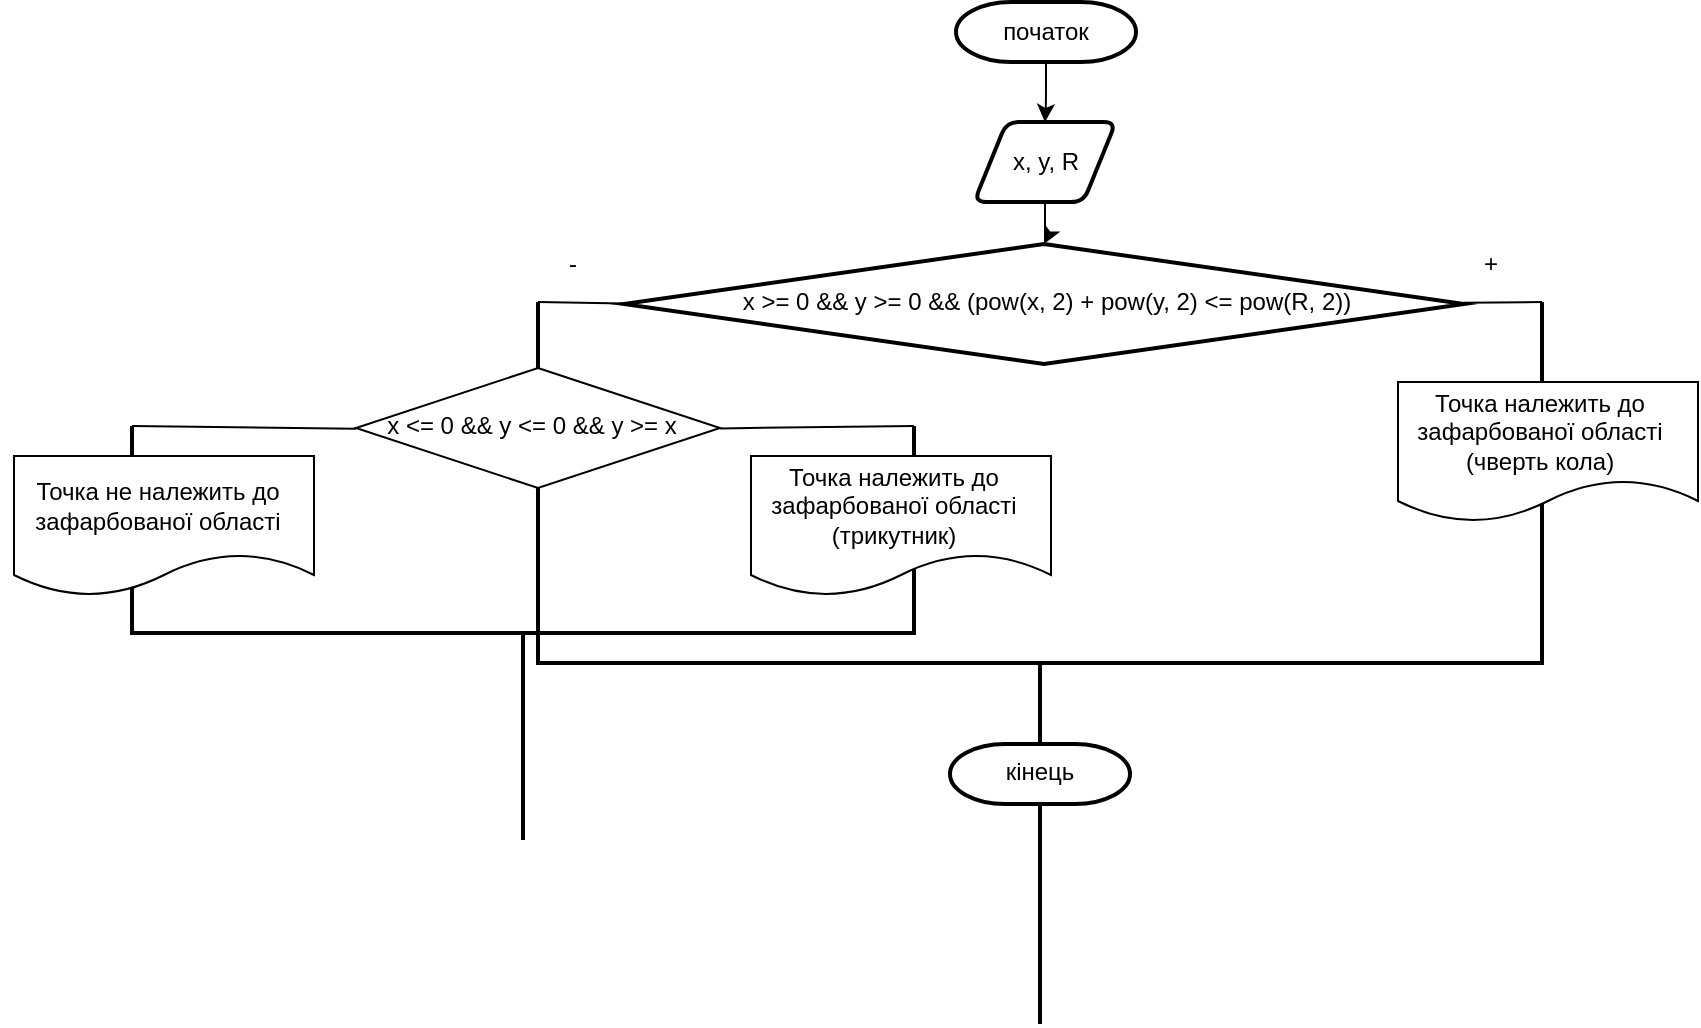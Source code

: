 <mxfile version="24.7.8">
  <diagram id="C5RBs43oDa-KdzZeNtuy" name="Page-1">
    <mxGraphModel dx="1932" dy="672" grid="1" gridSize="10" guides="1" tooltips="1" connect="1" arrows="1" fold="1" page="1" pageScale="1" pageWidth="827" pageHeight="1169" math="0" shadow="0">
      <root>
        <mxCell id="WIyWlLk6GJQsqaUBKTNV-0" />
        <mxCell id="WIyWlLk6GJQsqaUBKTNV-1" parent="WIyWlLk6GJQsqaUBKTNV-0" />
        <mxCell id="s01UQe_8-lCWQOqlGUb--0" value="" style="strokeWidth=2;html=1;shape=mxgraph.flowchart.terminator;whiteSpace=wrap;rounded=1;" parent="WIyWlLk6GJQsqaUBKTNV-1" vertex="1">
          <mxGeometry x="369" y="30" width="90" height="30" as="geometry" />
        </mxCell>
        <mxCell id="sTuavB5TXnjjP-7MNM6C-4" style="edgeStyle=orthogonalEdgeStyle;rounded=1;orthogonalLoop=1;jettySize=auto;html=1;entryX=0.5;entryY=0;entryDx=0;entryDy=0;" parent="WIyWlLk6GJQsqaUBKTNV-1" source="sTuavB5TXnjjP-7MNM6C-0" target="sTuavB5TXnjjP-7MNM6C-2" edge="1">
          <mxGeometry relative="1" as="geometry" />
        </mxCell>
        <mxCell id="sTuavB5TXnjjP-7MNM6C-0" value="початок" style="text;html=1;align=center;verticalAlign=middle;whiteSpace=wrap;rounded=0;" parent="WIyWlLk6GJQsqaUBKTNV-1" vertex="1">
          <mxGeometry x="384" y="30" width="60" height="30" as="geometry" />
        </mxCell>
        <mxCell id="sTuavB5TXnjjP-7MNM6C-2" value="" style="shape=parallelogram;html=1;strokeWidth=2;perimeter=parallelogramPerimeter;whiteSpace=wrap;rounded=1;arcSize=12;size=0.23;" parent="WIyWlLk6GJQsqaUBKTNV-1" vertex="1">
          <mxGeometry x="378" y="90" width="71" height="40" as="geometry" />
        </mxCell>
        <mxCell id="sTuavB5TXnjjP-7MNM6C-3" value="x, y, R" style="text;html=1;align=center;verticalAlign=middle;whiteSpace=wrap;rounded=0;" parent="WIyWlLk6GJQsqaUBKTNV-1" vertex="1">
          <mxGeometry x="384" y="95" width="60" height="30" as="geometry" />
        </mxCell>
        <mxCell id="sTuavB5TXnjjP-7MNM6C-38" value="" style="strokeWidth=2;html=1;shape=mxgraph.flowchart.decision;whiteSpace=wrap;rounded=1;" parent="WIyWlLk6GJQsqaUBKTNV-1" vertex="1">
          <mxGeometry x="203" y="151" width="420" height="60" as="geometry" />
        </mxCell>
        <mxCell id="sTuavB5TXnjjP-7MNM6C-39" value="" style="strokeWidth=2;html=1;shape=mxgraph.flowchart.annotation_2;align=left;labelPosition=right;pointerEvents=1;rounded=1;direction=north;" parent="WIyWlLk6GJQsqaUBKTNV-1" vertex="1">
          <mxGeometry x="160" y="180" width="502" height="361" as="geometry" />
        </mxCell>
        <mxCell id="sTuavB5TXnjjP-7MNM6C-40" value="" style="endArrow=none;html=1;rounded=1;exitX=1;exitY=0;exitDx=0;exitDy=0;exitPerimeter=0;" parent="WIyWlLk6GJQsqaUBKTNV-1" edge="1" source="sTuavB5TXnjjP-7MNM6C-39">
          <mxGeometry width="50" height="50" relative="1" as="geometry">
            <mxPoint x="182" y="180.8" as="sourcePoint" />
            <mxPoint x="203" y="180.8" as="targetPoint" />
          </mxGeometry>
        </mxCell>
        <mxCell id="sTuavB5TXnjjP-7MNM6C-41" value="" style="endArrow=none;html=1;rounded=1;" parent="WIyWlLk6GJQsqaUBKTNV-1" edge="1">
          <mxGeometry width="50" height="50" relative="1" as="geometry">
            <mxPoint x="662" y="180" as="sourcePoint" />
            <mxPoint x="623" y="180.39" as="targetPoint" />
          </mxGeometry>
        </mxCell>
        <mxCell id="sTuavB5TXnjjP-7MNM6C-42" value="x &amp;gt;= 0 &amp;amp;&amp;amp; y &amp;gt;= 0 &amp;amp;&amp;amp; (pow(x, 2) + pow(y, 2) &amp;lt;= pow(R, 2))" style="text;html=1;align=center;verticalAlign=middle;whiteSpace=wrap;rounded=0;" parent="WIyWlLk6GJQsqaUBKTNV-1" vertex="1">
          <mxGeometry x="258.5" y="170" width="311" height="20" as="geometry" />
        </mxCell>
        <mxCell id="sTuavB5TXnjjP-7MNM6C-43" value="+" style="text;html=1;align=center;verticalAlign=middle;whiteSpace=wrap;rounded=0;" parent="WIyWlLk6GJQsqaUBKTNV-1" vertex="1">
          <mxGeometry x="611" y="151" width="51" height="20" as="geometry" />
        </mxCell>
        <mxCell id="sTuavB5TXnjjP-7MNM6C-44" value="-" style="text;html=1;align=center;verticalAlign=middle;whiteSpace=wrap;rounded=0;" parent="WIyWlLk6GJQsqaUBKTNV-1" vertex="1">
          <mxGeometry x="152" y="151" width="51" height="20" as="geometry" />
        </mxCell>
        <mxCell id="sTuavB5TXnjjP-7MNM6C-60" style="edgeStyle=orthogonalEdgeStyle;rounded=1;orthogonalLoop=1;jettySize=auto;html=1;entryX=0.5;entryY=0;entryDx=0;entryDy=0;entryPerimeter=0;" parent="WIyWlLk6GJQsqaUBKTNV-1" source="sTuavB5TXnjjP-7MNM6C-2" target="sTuavB5TXnjjP-7MNM6C-38" edge="1">
          <mxGeometry relative="1" as="geometry" />
        </mxCell>
        <mxCell id="sTuavB5TXnjjP-7MNM6C-63" value="" style="strokeWidth=2;html=1;shape=mxgraph.flowchart.terminator;whiteSpace=wrap;rounded=1;" parent="WIyWlLk6GJQsqaUBKTNV-1" vertex="1">
          <mxGeometry x="366" y="401" width="90" height="30" as="geometry" />
        </mxCell>
        <mxCell id="sTuavB5TXnjjP-7MNM6C-64" value="кінець" style="text;html=1;align=center;verticalAlign=middle;whiteSpace=wrap;rounded=0;" parent="WIyWlLk6GJQsqaUBKTNV-1" vertex="1">
          <mxGeometry x="381" y="400" width="60" height="30" as="geometry" />
        </mxCell>
        <mxCell id="SzGh-YdU1fVmeE-iOvCI-0" value="" style="shape=document;whiteSpace=wrap;html=1;boundedLbl=1;rounded=1;" vertex="1" parent="WIyWlLk6GJQsqaUBKTNV-1">
          <mxGeometry x="590" y="220" width="150" height="70" as="geometry" />
        </mxCell>
        <mxCell id="SzGh-YdU1fVmeE-iOvCI-1" value="Точка належить до зафарбованої області (чверть кола)" style="text;html=1;align=center;verticalAlign=middle;whiteSpace=wrap;rounded=0;" vertex="1" parent="WIyWlLk6GJQsqaUBKTNV-1">
          <mxGeometry x="582" y="230" width="158" height="30" as="geometry" />
        </mxCell>
        <mxCell id="SzGh-YdU1fVmeE-iOvCI-2" value="" style="rhombus;whiteSpace=wrap;html=1;" vertex="1" parent="WIyWlLk6GJQsqaUBKTNV-1">
          <mxGeometry x="69" y="213" width="182" height="60" as="geometry" />
        </mxCell>
        <mxCell id="SzGh-YdU1fVmeE-iOvCI-3" value="x &amp;lt;= 0 &amp;amp;&amp;amp; y &amp;lt;= 0 &amp;amp;&amp;amp; y &amp;gt;= x" style="text;html=1;align=center;verticalAlign=middle;whiteSpace=wrap;rounded=0;" vertex="1" parent="WIyWlLk6GJQsqaUBKTNV-1">
          <mxGeometry x="82" y="227" width="150" height="30" as="geometry" />
        </mxCell>
        <mxCell id="SzGh-YdU1fVmeE-iOvCI-8" value="" style="strokeWidth=2;html=1;shape=mxgraph.flowchart.annotation_2;align=left;labelPosition=right;pointerEvents=1;rounded=1;direction=north;" vertex="1" parent="WIyWlLk6GJQsqaUBKTNV-1">
          <mxGeometry x="-43" y="242" width="391" height="207" as="geometry" />
        </mxCell>
        <mxCell id="SzGh-YdU1fVmeE-iOvCI-9" value="" style="endArrow=none;html=1;rounded=1;exitX=1;exitY=1;exitDx=0;exitDy=0;exitPerimeter=0;" edge="1" parent="WIyWlLk6GJQsqaUBKTNV-1" source="SzGh-YdU1fVmeE-iOvCI-8">
          <mxGeometry width="50" height="50" relative="1" as="geometry">
            <mxPoint x="290" y="242.8" as="sourcePoint" />
            <mxPoint x="251" y="243.19" as="targetPoint" />
          </mxGeometry>
        </mxCell>
        <mxCell id="SzGh-YdU1fVmeE-iOvCI-10" value="" style="endArrow=none;html=1;rounded=1;exitX=1;exitY=1;exitDx=0;exitDy=0;exitPerimeter=0;entryX=1;entryY=0;entryDx=0;entryDy=0;entryPerimeter=0;" edge="1" parent="WIyWlLk6GJQsqaUBKTNV-1" target="SzGh-YdU1fVmeE-iOvCI-8">
          <mxGeometry width="50" height="50" relative="1" as="geometry">
            <mxPoint x="69" y="243.4" as="sourcePoint" />
            <mxPoint x="-28" y="244.59" as="targetPoint" />
          </mxGeometry>
        </mxCell>
        <mxCell id="SzGh-YdU1fVmeE-iOvCI-6" value="" style="shape=document;whiteSpace=wrap;html=1;boundedLbl=1;rounded=1;" vertex="1" parent="WIyWlLk6GJQsqaUBKTNV-1">
          <mxGeometry x="-102" y="257" width="150" height="70" as="geometry" />
        </mxCell>
        <mxCell id="SzGh-YdU1fVmeE-iOvCI-7" value="Точка не належить до зафарбованої області" style="text;html=1;align=center;verticalAlign=middle;whiteSpace=wrap;rounded=0;" vertex="1" parent="WIyWlLk6GJQsqaUBKTNV-1">
          <mxGeometry x="-109" y="267" width="158" height="30" as="geometry" />
        </mxCell>
        <mxCell id="SzGh-YdU1fVmeE-iOvCI-4" value="" style="shape=document;whiteSpace=wrap;html=1;boundedLbl=1;rounded=1;" vertex="1" parent="WIyWlLk6GJQsqaUBKTNV-1">
          <mxGeometry x="266.5" y="257" width="150" height="70" as="geometry" />
        </mxCell>
        <mxCell id="SzGh-YdU1fVmeE-iOvCI-5" value="Точка належить до зафарбованої області (трикутник)" style="text;html=1;align=center;verticalAlign=middle;whiteSpace=wrap;rounded=0;" vertex="1" parent="WIyWlLk6GJQsqaUBKTNV-1">
          <mxGeometry x="258.5" y="267" width="158" height="30" as="geometry" />
        </mxCell>
      </root>
    </mxGraphModel>
  </diagram>
</mxfile>
